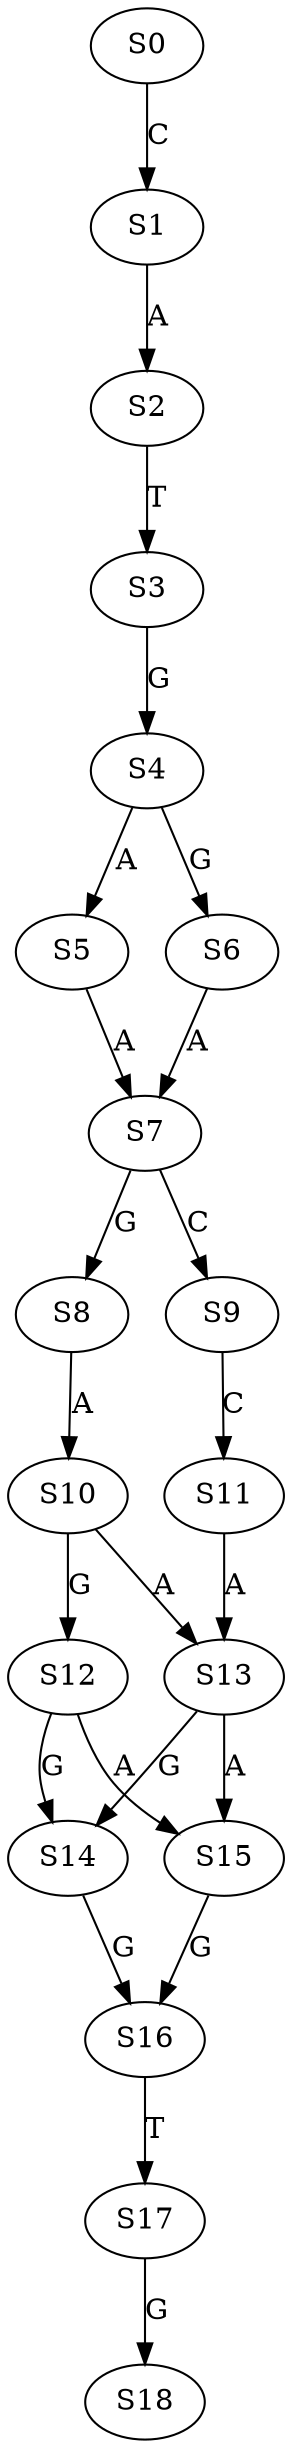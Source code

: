 strict digraph  {
	S0 -> S1 [ label = C ];
	S1 -> S2 [ label = A ];
	S2 -> S3 [ label = T ];
	S3 -> S4 [ label = G ];
	S4 -> S5 [ label = A ];
	S4 -> S6 [ label = G ];
	S5 -> S7 [ label = A ];
	S6 -> S7 [ label = A ];
	S7 -> S8 [ label = G ];
	S7 -> S9 [ label = C ];
	S8 -> S10 [ label = A ];
	S9 -> S11 [ label = C ];
	S10 -> S12 [ label = G ];
	S10 -> S13 [ label = A ];
	S11 -> S13 [ label = A ];
	S12 -> S14 [ label = G ];
	S12 -> S15 [ label = A ];
	S13 -> S15 [ label = A ];
	S13 -> S14 [ label = G ];
	S14 -> S16 [ label = G ];
	S15 -> S16 [ label = G ];
	S16 -> S17 [ label = T ];
	S17 -> S18 [ label = G ];
}
